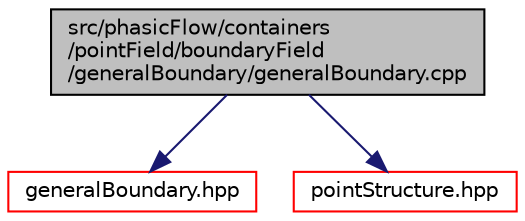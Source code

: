 digraph "src/phasicFlow/containers/pointField/boundaryField/generalBoundary/generalBoundary.cpp"
{
 // LATEX_PDF_SIZE
  edge [fontname="Helvetica",fontsize="10",labelfontname="Helvetica",labelfontsize="10"];
  node [fontname="Helvetica",fontsize="10",shape=record];
  Node1 [label="src/phasicFlow/containers\l/pointField/boundaryField\l/generalBoundary/generalBoundary.cpp",height=0.2,width=0.4,color="black", fillcolor="grey75", style="filled", fontcolor="black",tooltip=" "];
  Node1 -> Node2 [color="midnightblue",fontsize="10",style="solid",fontname="Helvetica"];
  Node2 [label="generalBoundary.hpp",height=0.2,width=0.4,color="red", fillcolor="white", style="filled",URL="$generalBoundary_8hpp.html",tooltip=" "];
  Node1 -> Node106 [color="midnightblue",fontsize="10",style="solid",fontname="Helvetica"];
  Node106 [label="pointStructure.hpp",height=0.2,width=0.4,color="red", fillcolor="white", style="filled",URL="$pointStructure_8hpp.html",tooltip=" "];
}
